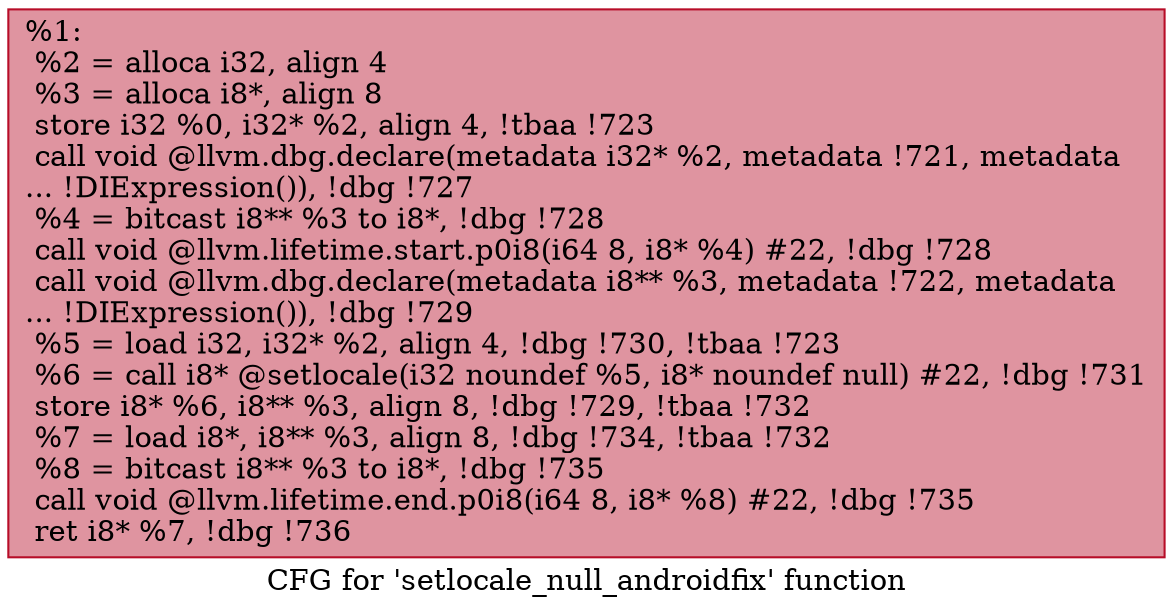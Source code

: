 digraph "CFG for 'setlocale_null_androidfix' function" {
	label="CFG for 'setlocale_null_androidfix' function";

	Node0x2665bd0 [shape=record,color="#b70d28ff", style=filled, fillcolor="#b70d2870",label="{%1:\l  %2 = alloca i32, align 4\l  %3 = alloca i8*, align 8\l  store i32 %0, i32* %2, align 4, !tbaa !723\l  call void @llvm.dbg.declare(metadata i32* %2, metadata !721, metadata\l... !DIExpression()), !dbg !727\l  %4 = bitcast i8** %3 to i8*, !dbg !728\l  call void @llvm.lifetime.start.p0i8(i64 8, i8* %4) #22, !dbg !728\l  call void @llvm.dbg.declare(metadata i8** %3, metadata !722, metadata\l... !DIExpression()), !dbg !729\l  %5 = load i32, i32* %2, align 4, !dbg !730, !tbaa !723\l  %6 = call i8* @setlocale(i32 noundef %5, i8* noundef null) #22, !dbg !731\l  store i8* %6, i8** %3, align 8, !dbg !729, !tbaa !732\l  %7 = load i8*, i8** %3, align 8, !dbg !734, !tbaa !732\l  %8 = bitcast i8** %3 to i8*, !dbg !735\l  call void @llvm.lifetime.end.p0i8(i64 8, i8* %8) #22, !dbg !735\l  ret i8* %7, !dbg !736\l}"];
}
